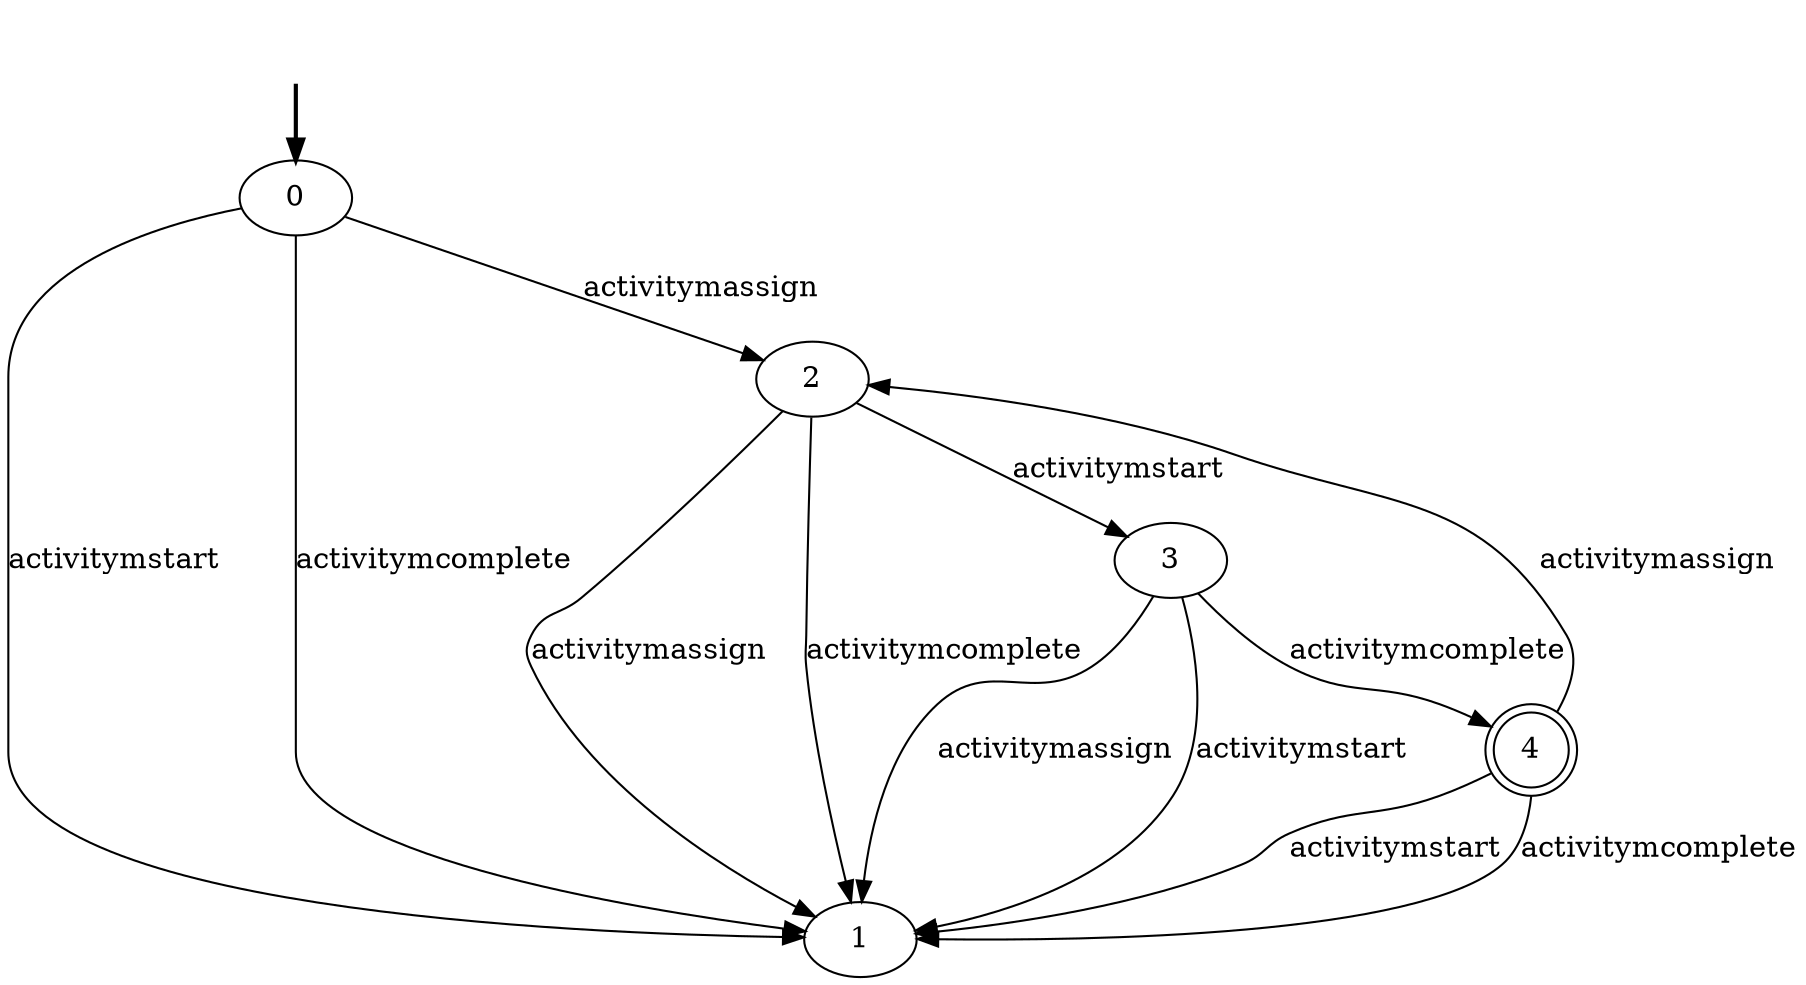digraph {
	fake0 [style=invisible]
	0 [root=true]
	1
	2
	3
	4 [shape=doublecircle]
	fake0 -> 0 [style=bold]
	2 -> 1 [label=activitymassign]
	2 -> 3 [label=activitymstart]
	2 -> 1 [label=activitymcomplete]
	3 -> 1 [label=activitymassign]
	3 -> 1 [label=activitymstart]
	3 -> 4 [label=activitymcomplete]
	4 -> 2 [label=activitymassign]
	4 -> 1 [label=activitymstart]
	4 -> 1 [label=activitymcomplete]
	0 -> 2 [label=activitymassign]
	0 -> 1 [label=activitymstart]
	0 -> 1 [label=activitymcomplete]
}